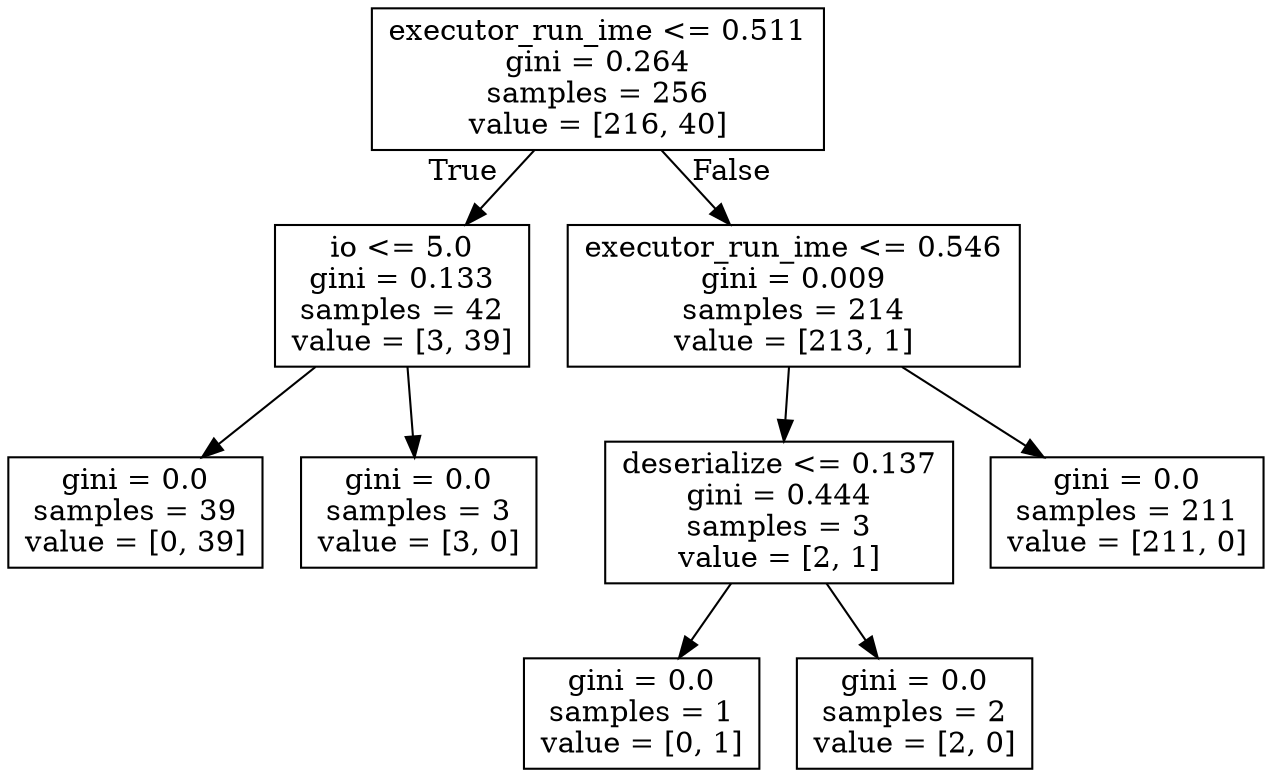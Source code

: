 digraph Tree {
node [shape=box] ;
0 [label="executor_run_ime <= 0.511\ngini = 0.264\nsamples = 256\nvalue = [216, 40]"] ;
1 [label="io <= 5.0\ngini = 0.133\nsamples = 42\nvalue = [3, 39]"] ;
0 -> 1 [labeldistance=2.5, labelangle=45, headlabel="True"] ;
2 [label="gini = 0.0\nsamples = 39\nvalue = [0, 39]"] ;
1 -> 2 ;
3 [label="gini = 0.0\nsamples = 3\nvalue = [3, 0]"] ;
1 -> 3 ;
4 [label="executor_run_ime <= 0.546\ngini = 0.009\nsamples = 214\nvalue = [213, 1]"] ;
0 -> 4 [labeldistance=2.5, labelangle=-45, headlabel="False"] ;
5 [label="deserialize <= 0.137\ngini = 0.444\nsamples = 3\nvalue = [2, 1]"] ;
4 -> 5 ;
6 [label="gini = 0.0\nsamples = 1\nvalue = [0, 1]"] ;
5 -> 6 ;
7 [label="gini = 0.0\nsamples = 2\nvalue = [2, 0]"] ;
5 -> 7 ;
8 [label="gini = 0.0\nsamples = 211\nvalue = [211, 0]"] ;
4 -> 8 ;
}